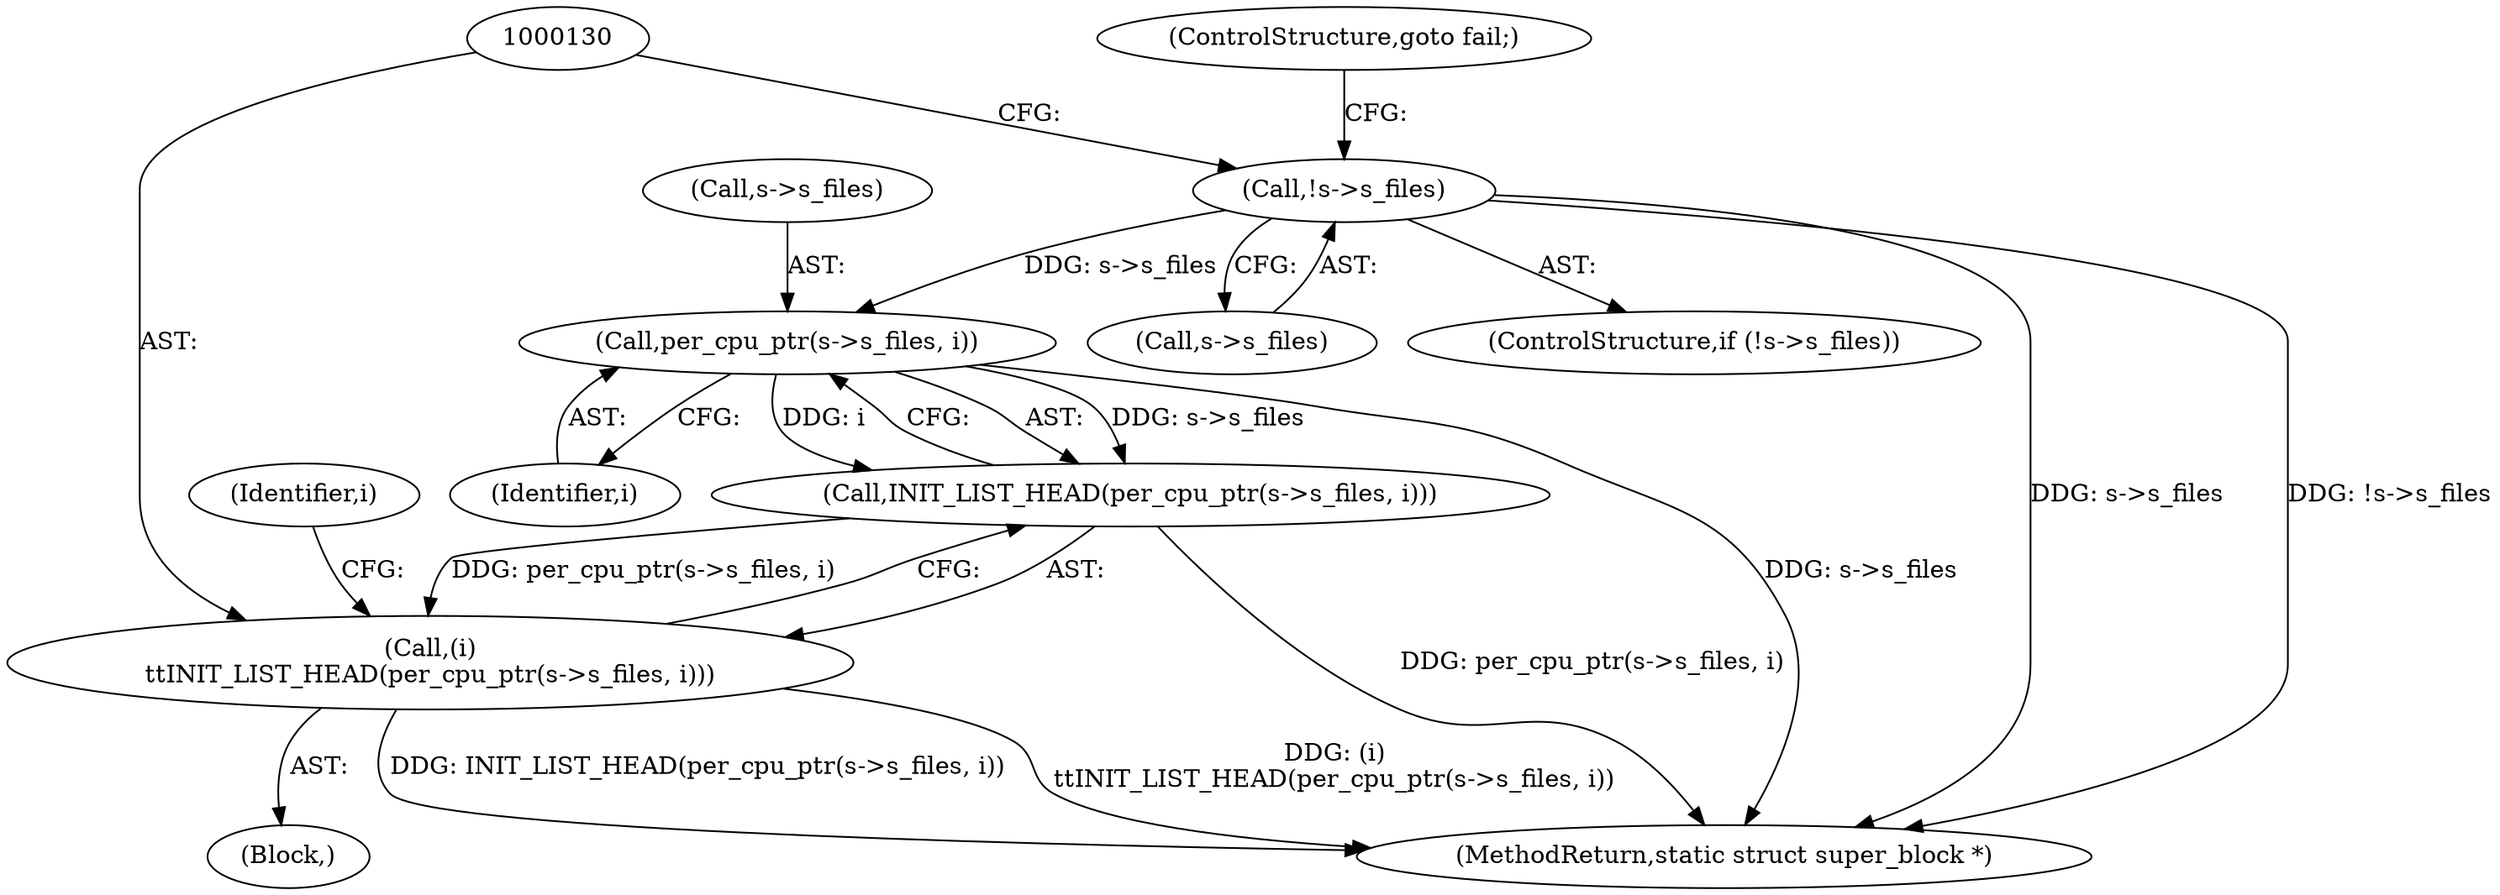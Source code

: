 digraph "0_linux_eee5cc2702929fd41cce28058dc6d6717f723f87_10@pointer" {
"1000132" [label="(Call,per_cpu_ptr(s->s_files, i))"];
"1000124" [label="(Call,!s->s_files)"];
"1000131" [label="(Call,INIT_LIST_HEAD(per_cpu_ptr(s->s_files, i)))"];
"1000129" [label="(Call,(i)\n\t\tINIT_LIST_HEAD(per_cpu_ptr(s->s_files, i)))"];
"1000136" [label="(Identifier,i)"];
"1000369" [label="(MethodReturn,static struct super_block *)"];
"1000124" [label="(Call,!s->s_files)"];
"1000128" [label="(ControlStructure,goto fail;)"];
"1000133" [label="(Call,s->s_files)"];
"1000139" [label="(Identifier,i)"];
"1000104" [label="(Block,)"];
"1000125" [label="(Call,s->s_files)"];
"1000131" [label="(Call,INIT_LIST_HEAD(per_cpu_ptr(s->s_files, i)))"];
"1000129" [label="(Call,(i)\n\t\tINIT_LIST_HEAD(per_cpu_ptr(s->s_files, i)))"];
"1000132" [label="(Call,per_cpu_ptr(s->s_files, i))"];
"1000123" [label="(ControlStructure,if (!s->s_files))"];
"1000132" -> "1000131"  [label="AST: "];
"1000132" -> "1000136"  [label="CFG: "];
"1000133" -> "1000132"  [label="AST: "];
"1000136" -> "1000132"  [label="AST: "];
"1000131" -> "1000132"  [label="CFG: "];
"1000132" -> "1000369"  [label="DDG: s->s_files"];
"1000132" -> "1000131"  [label="DDG: s->s_files"];
"1000132" -> "1000131"  [label="DDG: i"];
"1000124" -> "1000132"  [label="DDG: s->s_files"];
"1000124" -> "1000123"  [label="AST: "];
"1000124" -> "1000125"  [label="CFG: "];
"1000125" -> "1000124"  [label="AST: "];
"1000128" -> "1000124"  [label="CFG: "];
"1000130" -> "1000124"  [label="CFG: "];
"1000124" -> "1000369"  [label="DDG: s->s_files"];
"1000124" -> "1000369"  [label="DDG: !s->s_files"];
"1000131" -> "1000129"  [label="AST: "];
"1000129" -> "1000131"  [label="CFG: "];
"1000131" -> "1000369"  [label="DDG: per_cpu_ptr(s->s_files, i)"];
"1000131" -> "1000129"  [label="DDG: per_cpu_ptr(s->s_files, i)"];
"1000129" -> "1000104"  [label="AST: "];
"1000130" -> "1000129"  [label="AST: "];
"1000139" -> "1000129"  [label="CFG: "];
"1000129" -> "1000369"  [label="DDG: (i)\n\t\tINIT_LIST_HEAD(per_cpu_ptr(s->s_files, i))"];
"1000129" -> "1000369"  [label="DDG: INIT_LIST_HEAD(per_cpu_ptr(s->s_files, i))"];
}
